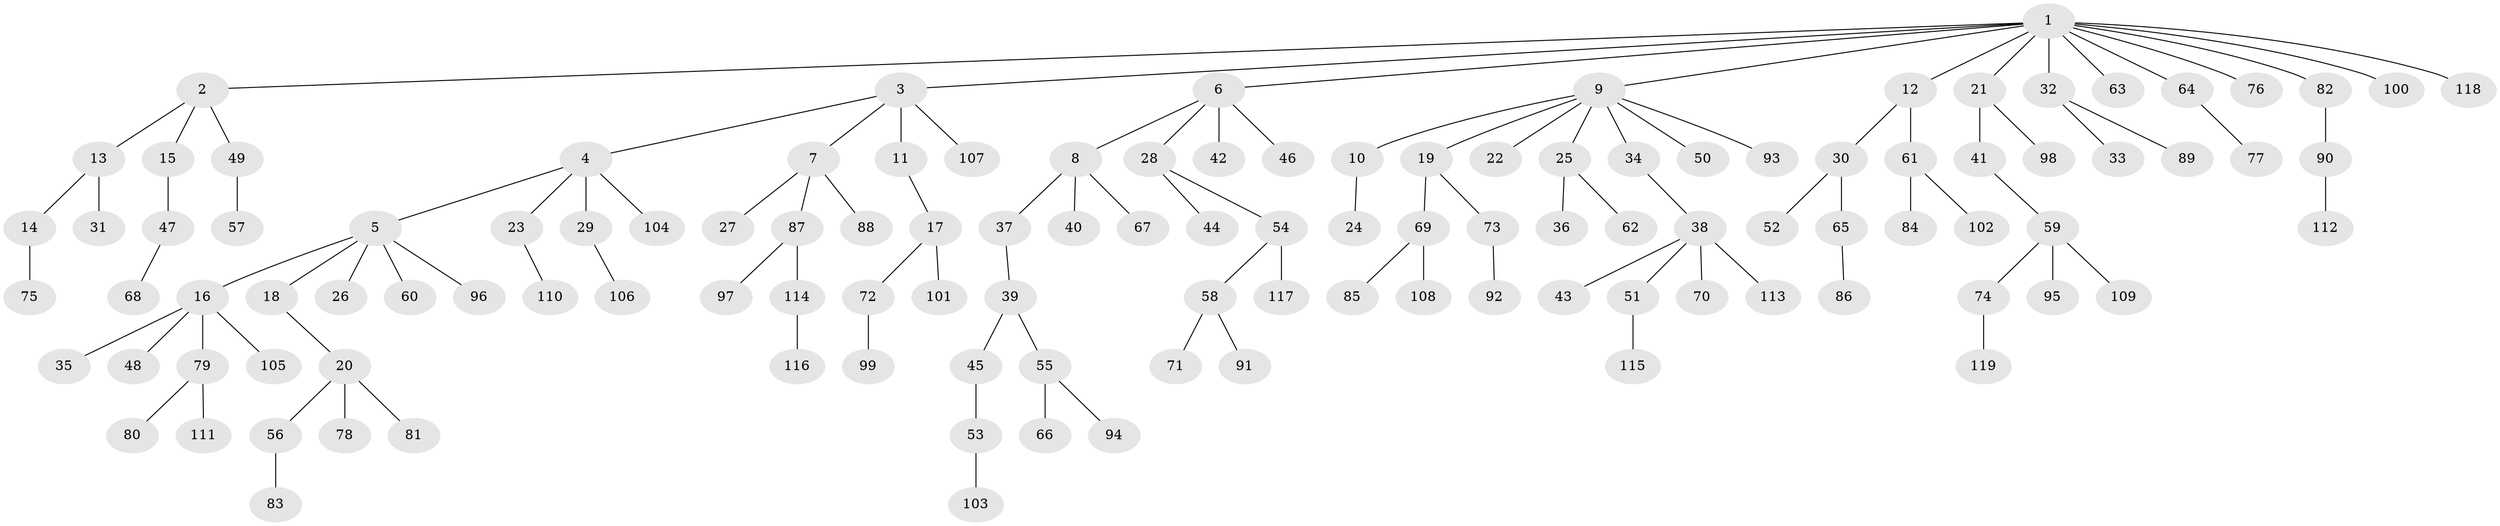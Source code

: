 // coarse degree distribution, {12: 0.012195121951219513, 4: 0.06097560975609756, 5: 0.036585365853658534, 7: 0.012195121951219513, 3: 0.08536585365853659, 9: 0.012195121951219513, 1: 0.6097560975609756, 2: 0.17073170731707318}
// Generated by graph-tools (version 1.1) at 2025/42/03/06/25 10:42:05]
// undirected, 119 vertices, 118 edges
graph export_dot {
graph [start="1"]
  node [color=gray90,style=filled];
  1;
  2;
  3;
  4;
  5;
  6;
  7;
  8;
  9;
  10;
  11;
  12;
  13;
  14;
  15;
  16;
  17;
  18;
  19;
  20;
  21;
  22;
  23;
  24;
  25;
  26;
  27;
  28;
  29;
  30;
  31;
  32;
  33;
  34;
  35;
  36;
  37;
  38;
  39;
  40;
  41;
  42;
  43;
  44;
  45;
  46;
  47;
  48;
  49;
  50;
  51;
  52;
  53;
  54;
  55;
  56;
  57;
  58;
  59;
  60;
  61;
  62;
  63;
  64;
  65;
  66;
  67;
  68;
  69;
  70;
  71;
  72;
  73;
  74;
  75;
  76;
  77;
  78;
  79;
  80;
  81;
  82;
  83;
  84;
  85;
  86;
  87;
  88;
  89;
  90;
  91;
  92;
  93;
  94;
  95;
  96;
  97;
  98;
  99;
  100;
  101;
  102;
  103;
  104;
  105;
  106;
  107;
  108;
  109;
  110;
  111;
  112;
  113;
  114;
  115;
  116;
  117;
  118;
  119;
  1 -- 2;
  1 -- 3;
  1 -- 6;
  1 -- 9;
  1 -- 12;
  1 -- 21;
  1 -- 32;
  1 -- 63;
  1 -- 64;
  1 -- 76;
  1 -- 82;
  1 -- 100;
  1 -- 118;
  2 -- 13;
  2 -- 15;
  2 -- 49;
  3 -- 4;
  3 -- 7;
  3 -- 11;
  3 -- 107;
  4 -- 5;
  4 -- 23;
  4 -- 29;
  4 -- 104;
  5 -- 16;
  5 -- 18;
  5 -- 26;
  5 -- 60;
  5 -- 96;
  6 -- 8;
  6 -- 28;
  6 -- 42;
  6 -- 46;
  7 -- 27;
  7 -- 87;
  7 -- 88;
  8 -- 37;
  8 -- 40;
  8 -- 67;
  9 -- 10;
  9 -- 19;
  9 -- 22;
  9 -- 25;
  9 -- 34;
  9 -- 50;
  9 -- 93;
  10 -- 24;
  11 -- 17;
  12 -- 30;
  12 -- 61;
  13 -- 14;
  13 -- 31;
  14 -- 75;
  15 -- 47;
  16 -- 35;
  16 -- 48;
  16 -- 79;
  16 -- 105;
  17 -- 72;
  17 -- 101;
  18 -- 20;
  19 -- 69;
  19 -- 73;
  20 -- 56;
  20 -- 78;
  20 -- 81;
  21 -- 41;
  21 -- 98;
  23 -- 110;
  25 -- 36;
  25 -- 62;
  28 -- 44;
  28 -- 54;
  29 -- 106;
  30 -- 52;
  30 -- 65;
  32 -- 33;
  32 -- 89;
  34 -- 38;
  37 -- 39;
  38 -- 43;
  38 -- 51;
  38 -- 70;
  38 -- 113;
  39 -- 45;
  39 -- 55;
  41 -- 59;
  45 -- 53;
  47 -- 68;
  49 -- 57;
  51 -- 115;
  53 -- 103;
  54 -- 58;
  54 -- 117;
  55 -- 66;
  55 -- 94;
  56 -- 83;
  58 -- 71;
  58 -- 91;
  59 -- 74;
  59 -- 95;
  59 -- 109;
  61 -- 84;
  61 -- 102;
  64 -- 77;
  65 -- 86;
  69 -- 85;
  69 -- 108;
  72 -- 99;
  73 -- 92;
  74 -- 119;
  79 -- 80;
  79 -- 111;
  82 -- 90;
  87 -- 97;
  87 -- 114;
  90 -- 112;
  114 -- 116;
}
